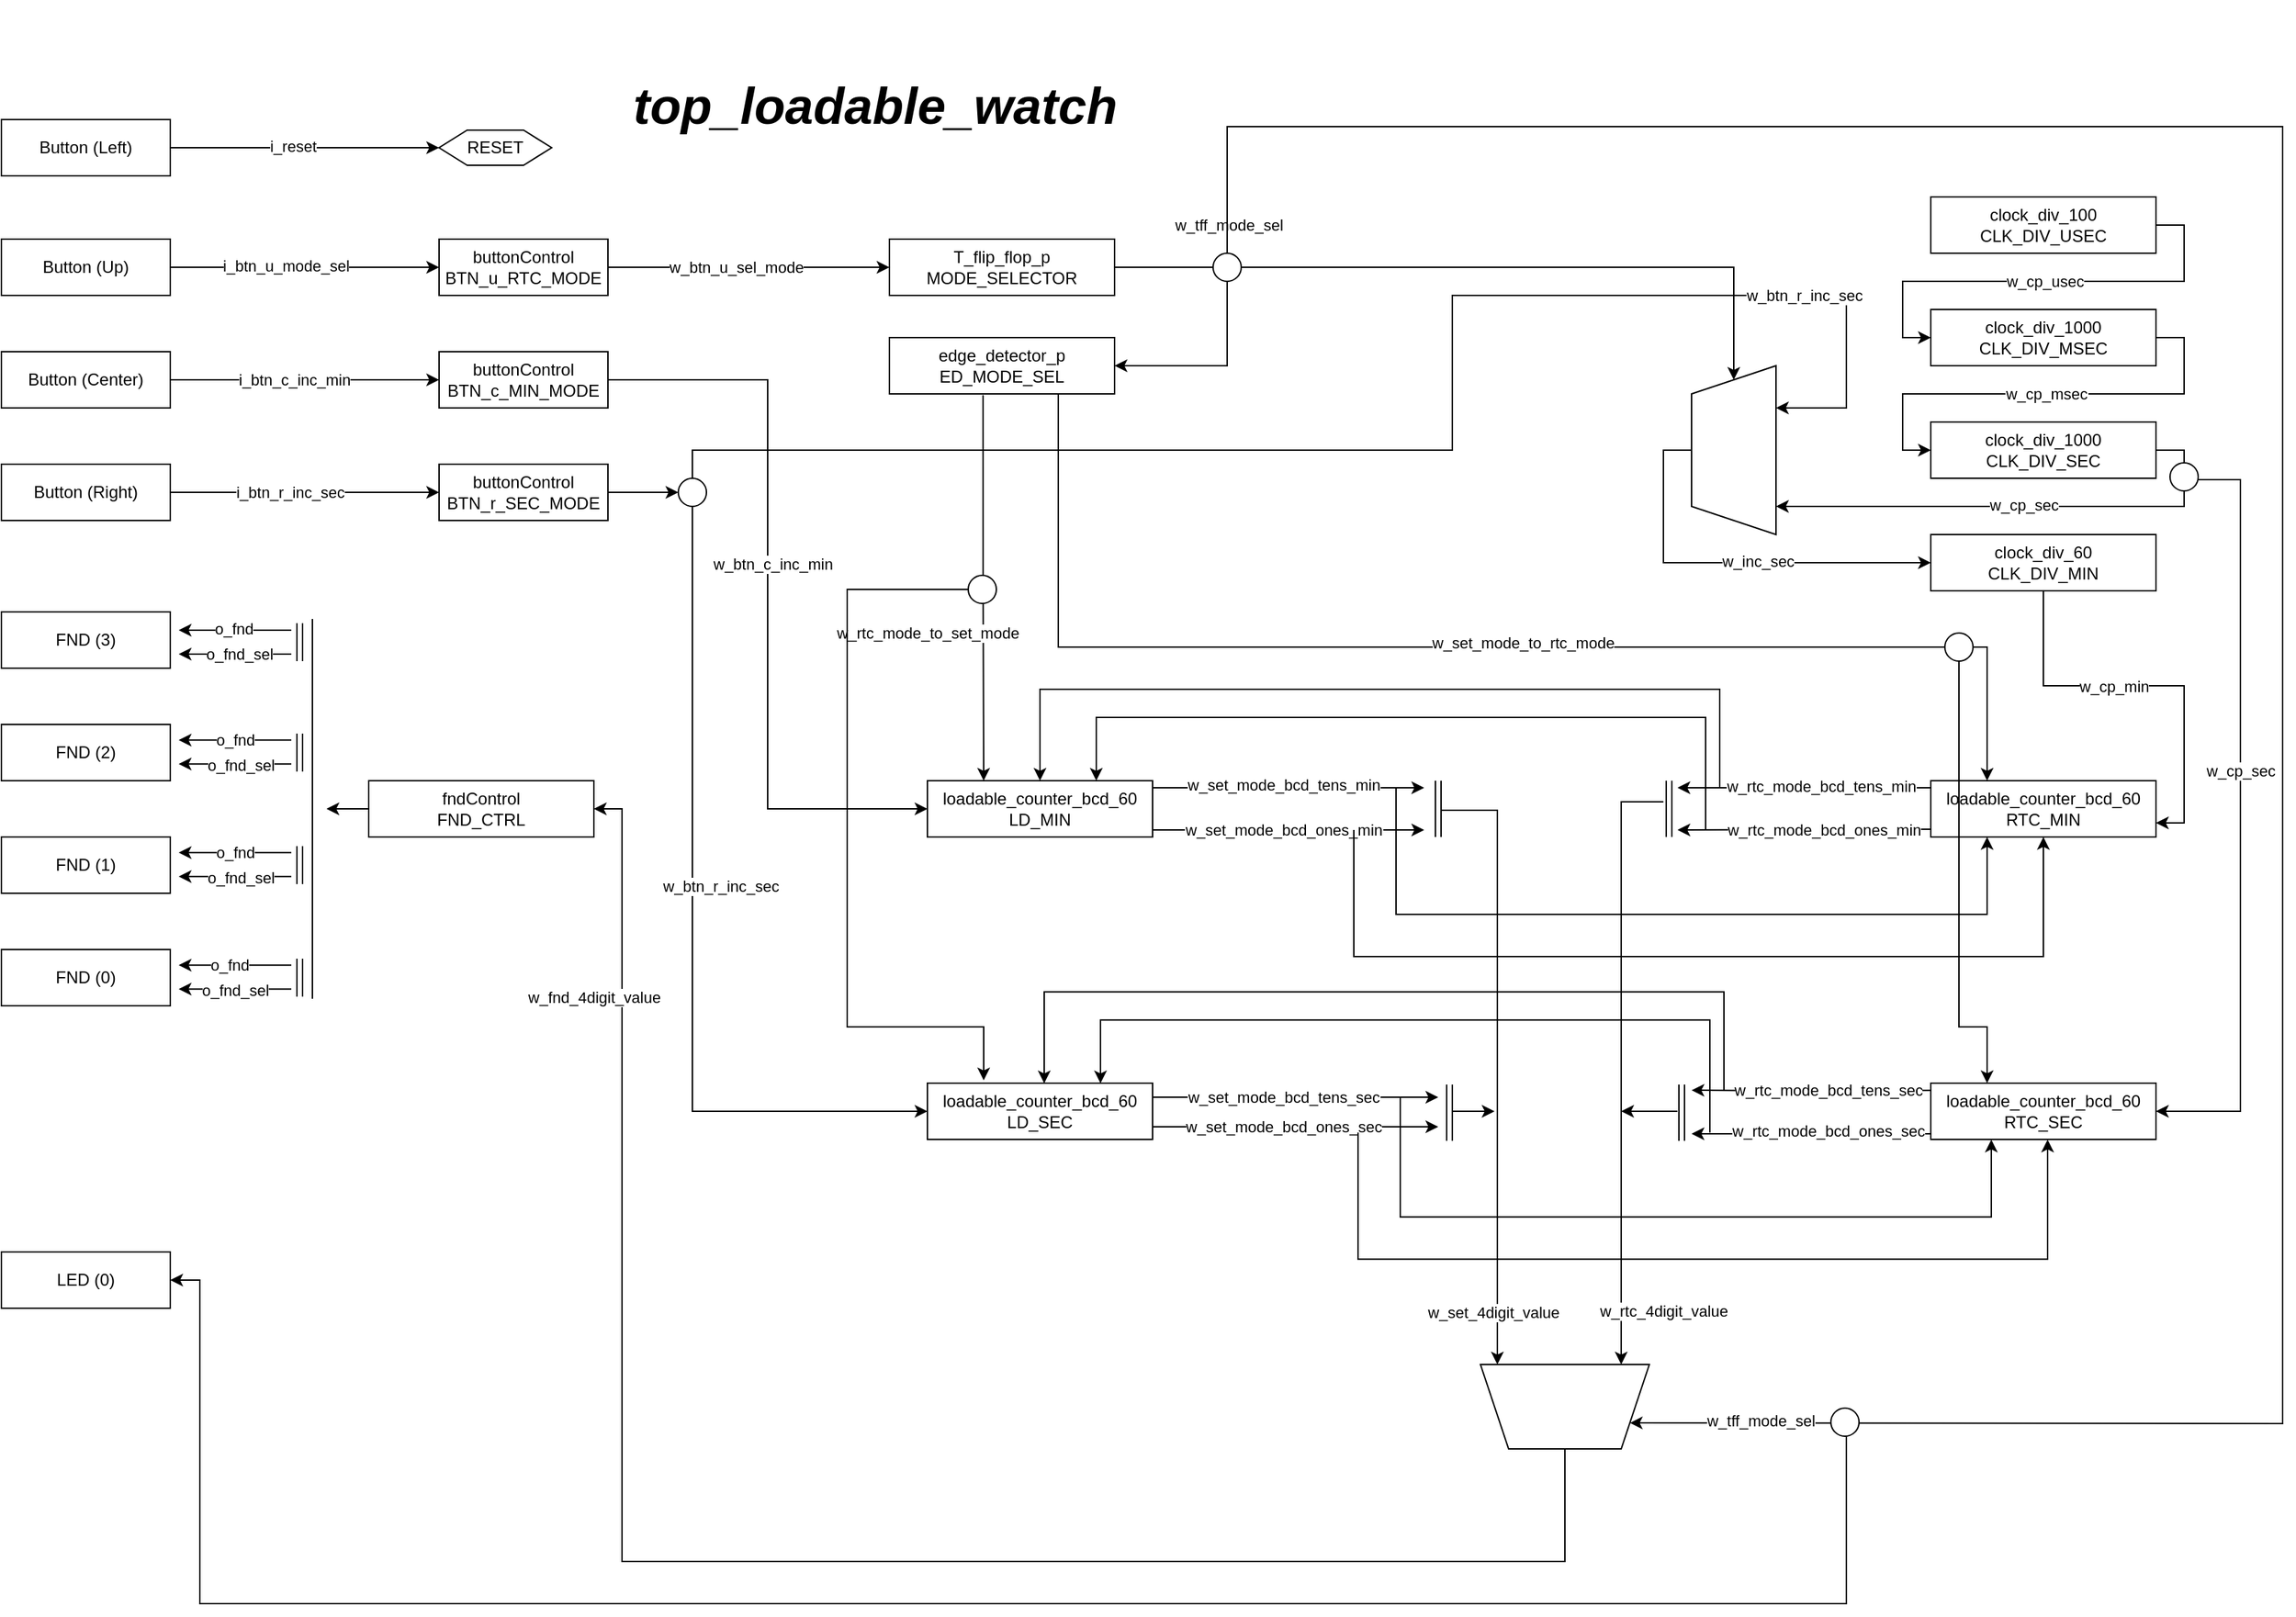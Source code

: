 <mxfile version="24.5.1" type="device">
  <diagram name="페이지-1" id="E8GWcgsBPxJnKUGBj0cd">
    <mxGraphModel dx="1720" dy="1997" grid="1" gridSize="10" guides="1" tooltips="1" connect="1" arrows="1" fold="1" page="1" pageScale="1" pageWidth="827" pageHeight="1169" math="0" shadow="0">
      <root>
        <mxCell id="0" />
        <mxCell id="1" parent="0" />
        <mxCell id="NFvEWzKAeFRASpUk8Nbf-11" style="edgeStyle=orthogonalEdgeStyle;rounded=0;orthogonalLoop=1;jettySize=auto;html=1;entryX=0;entryY=0.5;entryDx=0;entryDy=0;movable=1;resizable=1;rotatable=1;deletable=1;editable=1;locked=0;connectable=1;" edge="1" parent="1" source="NFvEWzKAeFRASpUk8Nbf-1" target="NFvEWzKAeFRASpUk8Nbf-22">
          <mxGeometry relative="1" as="geometry">
            <mxPoint x="321" y="-965" as="targetPoint" />
          </mxGeometry>
        </mxCell>
        <mxCell id="NFvEWzKAeFRASpUk8Nbf-12" value="i_btn_u_mode_sel" style="edgeLabel;html=1;align=center;verticalAlign=middle;resizable=1;points=[];movable=1;rotatable=1;deletable=1;editable=1;locked=0;connectable=1;container=0;" vertex="1" connectable="0" parent="NFvEWzKAeFRASpUk8Nbf-11">
          <mxGeometry x="-0.148" y="1" relative="1" as="geometry">
            <mxPoint as="offset" />
          </mxGeometry>
        </mxCell>
        <mxCell id="NFvEWzKAeFRASpUk8Nbf-1" value="Button (Up)" style="rounded=0;whiteSpace=wrap;html=1;movable=1;resizable=1;rotatable=1;deletable=1;editable=1;locked=0;connectable=1;container=0;" vertex="1" parent="1">
          <mxGeometry x="20" y="-985" width="120" height="40" as="geometry" />
        </mxCell>
        <mxCell id="NFvEWzKAeFRASpUk8Nbf-13" style="edgeStyle=orthogonalEdgeStyle;rounded=0;orthogonalLoop=1;jettySize=auto;html=1;entryX=0;entryY=0.5;entryDx=0;entryDy=0;movable=1;resizable=1;rotatable=1;deletable=1;editable=1;locked=0;connectable=1;" edge="1" parent="1" source="NFvEWzKAeFRASpUk8Nbf-2" target="NFvEWzKAeFRASpUk8Nbf-25">
          <mxGeometry relative="1" as="geometry">
            <mxPoint x="321" y="-885" as="targetPoint" />
          </mxGeometry>
        </mxCell>
        <mxCell id="NFvEWzKAeFRASpUk8Nbf-14" value="i_btn_c_inc_min" style="edgeLabel;html=1;align=center;verticalAlign=middle;resizable=1;points=[];movable=1;rotatable=1;deletable=1;editable=1;locked=0;connectable=1;container=0;" vertex="1" connectable="0" parent="NFvEWzKAeFRASpUk8Nbf-13">
          <mxGeometry x="-0.084" relative="1" as="geometry">
            <mxPoint as="offset" />
          </mxGeometry>
        </mxCell>
        <mxCell id="NFvEWzKAeFRASpUk8Nbf-2" value="Button (Center)" style="rounded=0;whiteSpace=wrap;html=1;movable=1;resizable=1;rotatable=1;deletable=1;editable=1;locked=0;connectable=1;container=0;" vertex="1" parent="1">
          <mxGeometry x="20" y="-905" width="120" height="40" as="geometry" />
        </mxCell>
        <mxCell id="NFvEWzKAeFRASpUk8Nbf-168" style="edgeStyle=orthogonalEdgeStyle;rounded=0;orthogonalLoop=1;jettySize=auto;html=1;entryX=0;entryY=0.5;entryDx=0;entryDy=0;movable=1;resizable=1;rotatable=1;deletable=1;editable=1;locked=0;connectable=1;" edge="1" parent="1" source="NFvEWzKAeFRASpUk8Nbf-3" target="NFvEWzKAeFRASpUk8Nbf-170">
          <mxGeometry relative="1" as="geometry">
            <mxPoint x="231" y="-1050" as="targetPoint" />
          </mxGeometry>
        </mxCell>
        <mxCell id="NFvEWzKAeFRASpUk8Nbf-169" value="i_reset" style="edgeLabel;html=1;align=center;verticalAlign=middle;resizable=1;points=[];movable=1;rotatable=1;deletable=1;editable=1;locked=0;connectable=1;container=0;" vertex="1" connectable="0" parent="NFvEWzKAeFRASpUk8Nbf-168">
          <mxGeometry x="-0.092" y="1" relative="1" as="geometry">
            <mxPoint as="offset" />
          </mxGeometry>
        </mxCell>
        <mxCell id="NFvEWzKAeFRASpUk8Nbf-3" value="Button (Left)" style="rounded=0;whiteSpace=wrap;html=1;movable=1;resizable=1;rotatable=1;deletable=1;editable=1;locked=0;connectable=1;container=0;" vertex="1" parent="1">
          <mxGeometry x="20" y="-1070" width="120" height="40" as="geometry" />
        </mxCell>
        <mxCell id="NFvEWzKAeFRASpUk8Nbf-15" style="rounded=0;orthogonalLoop=1;jettySize=auto;html=1;entryX=0;entryY=0.5;entryDx=0;entryDy=0;movable=1;resizable=1;rotatable=1;deletable=1;editable=1;locked=0;connectable=1;" edge="1" parent="1" source="NFvEWzKAeFRASpUk8Nbf-4" target="NFvEWzKAeFRASpUk8Nbf-28">
          <mxGeometry relative="1" as="geometry">
            <mxPoint x="321" y="-805" as="targetPoint" />
          </mxGeometry>
        </mxCell>
        <mxCell id="NFvEWzKAeFRASpUk8Nbf-16" value="i_btn_r_inc_sec" style="edgeLabel;html=1;align=center;verticalAlign=middle;resizable=1;points=[];movable=1;rotatable=1;deletable=1;editable=1;locked=0;connectable=1;container=0;" vertex="1" connectable="0" parent="NFvEWzKAeFRASpUk8Nbf-15">
          <mxGeometry x="-0.112" relative="1" as="geometry">
            <mxPoint as="offset" />
          </mxGeometry>
        </mxCell>
        <mxCell id="NFvEWzKAeFRASpUk8Nbf-4" value="Button (Right)" style="rounded=0;whiteSpace=wrap;html=1;movable=1;resizable=1;rotatable=1;deletable=1;editable=1;locked=0;connectable=1;container=0;" vertex="1" parent="1">
          <mxGeometry x="20" y="-825" width="120" height="40" as="geometry" />
        </mxCell>
        <mxCell id="NFvEWzKAeFRASpUk8Nbf-5" value="FND (3)" style="rounded=0;whiteSpace=wrap;html=1;movable=1;resizable=1;rotatable=1;deletable=1;editable=1;locked=0;connectable=1;container=0;" vertex="1" parent="1">
          <mxGeometry x="20" y="-720" width="120" height="40" as="geometry" />
        </mxCell>
        <mxCell id="NFvEWzKAeFRASpUk8Nbf-6" value="FND (2)" style="rounded=0;whiteSpace=wrap;html=1;movable=1;resizable=1;rotatable=1;deletable=1;editable=1;locked=0;connectable=1;container=0;" vertex="1" parent="1">
          <mxGeometry x="20" y="-640" width="120" height="40" as="geometry" />
        </mxCell>
        <mxCell id="NFvEWzKAeFRASpUk8Nbf-7" value="FND (1)" style="rounded=0;whiteSpace=wrap;html=1;movable=1;resizable=1;rotatable=1;deletable=1;editable=1;locked=0;connectable=1;container=0;" vertex="1" parent="1">
          <mxGeometry x="20" y="-560" width="120" height="40" as="geometry" />
        </mxCell>
        <mxCell id="NFvEWzKAeFRASpUk8Nbf-8" value="FND (0)" style="rounded=0;whiteSpace=wrap;html=1;movable=1;resizable=1;rotatable=1;deletable=1;editable=1;locked=0;connectable=1;container=0;" vertex="1" parent="1">
          <mxGeometry x="20" y="-480" width="120" height="40" as="geometry" />
        </mxCell>
        <mxCell id="NFvEWzKAeFRASpUk8Nbf-20" style="edgeStyle=orthogonalEdgeStyle;rounded=0;orthogonalLoop=1;jettySize=auto;html=1;entryX=0;entryY=0.5;entryDx=0;entryDy=0;movable=1;resizable=1;rotatable=1;deletable=1;editable=1;locked=0;connectable=1;" edge="1" source="NFvEWzKAeFRASpUk8Nbf-22" parent="1" target="NFvEWzKAeFRASpUk8Nbf-29">
          <mxGeometry relative="1" as="geometry">
            <mxPoint x="631" y="-965" as="targetPoint" />
          </mxGeometry>
        </mxCell>
        <mxCell id="NFvEWzKAeFRASpUk8Nbf-21" value="w_btn_u_sel_mode" style="edgeLabel;html=1;align=center;verticalAlign=middle;resizable=1;points=[];movable=1;rotatable=1;deletable=1;editable=1;locked=0;connectable=1;container=0;" vertex="1" connectable="0" parent="NFvEWzKAeFRASpUk8Nbf-20">
          <mxGeometry x="-0.092" y="3" relative="1" as="geometry">
            <mxPoint y="3" as="offset" />
          </mxGeometry>
        </mxCell>
        <mxCell id="NFvEWzKAeFRASpUk8Nbf-22" value="buttonControl&lt;div&gt;BTN_u_RTC_MODE&lt;/div&gt;" style="rounded=0;whiteSpace=wrap;html=1;movable=1;resizable=1;rotatable=1;deletable=1;editable=1;locked=0;connectable=1;container=0;" vertex="1" parent="1">
          <mxGeometry x="331" y="-985" width="120" height="40" as="geometry" />
        </mxCell>
        <mxCell id="NFvEWzKAeFRASpUk8Nbf-23" style="edgeStyle=orthogonalEdgeStyle;rounded=0;orthogonalLoop=1;jettySize=auto;html=1;entryX=0;entryY=0.5;entryDx=0;entryDy=0;movable=1;resizable=1;rotatable=1;deletable=1;editable=1;locked=0;connectable=1;" edge="1" source="NFvEWzKAeFRASpUk8Nbf-25" parent="1" target="NFvEWzKAeFRASpUk8Nbf-32">
          <mxGeometry relative="1" as="geometry">
            <mxPoint x="631" y="-885" as="targetPoint" />
          </mxGeometry>
        </mxCell>
        <mxCell id="NFvEWzKAeFRASpUk8Nbf-24" value="w_btn_c_inc_min" style="edgeLabel;html=1;align=center;verticalAlign=middle;resizable=1;points=[];movable=1;rotatable=1;deletable=1;editable=1;locked=0;connectable=1;container=0;" vertex="1" connectable="0" parent="NFvEWzKAeFRASpUk8Nbf-23">
          <mxGeometry x="-0.092" y="3" relative="1" as="geometry">
            <mxPoint y="3" as="offset" />
          </mxGeometry>
        </mxCell>
        <mxCell id="NFvEWzKAeFRASpUk8Nbf-25" value="buttonControl&lt;div&gt;BTN_c_MIN_MODE&lt;/div&gt;" style="rounded=0;whiteSpace=wrap;html=1;movable=1;resizable=1;rotatable=1;deletable=1;editable=1;locked=0;connectable=1;container=0;" vertex="1" parent="1">
          <mxGeometry x="331" y="-905" width="120" height="40" as="geometry" />
        </mxCell>
        <mxCell id="NFvEWzKAeFRASpUk8Nbf-26" style="edgeStyle=orthogonalEdgeStyle;rounded=0;orthogonalLoop=1;jettySize=auto;html=1;entryX=0;entryY=0.5;entryDx=0;entryDy=0;movable=1;resizable=1;rotatable=1;deletable=1;editable=1;locked=0;connectable=1;" edge="1" source="NFvEWzKAeFRASpUk8Nbf-133" parent="1" target="NFvEWzKAeFRASpUk8Nbf-33">
          <mxGeometry relative="1" as="geometry">
            <mxPoint x="551" y="-475" as="targetPoint" />
            <Array as="points">
              <mxPoint x="511" y="-805" />
              <mxPoint x="511" y="-365" />
            </Array>
          </mxGeometry>
        </mxCell>
        <mxCell id="NFvEWzKAeFRASpUk8Nbf-28" value="buttonControl&lt;div&gt;BTN_r_SEC_MODE&lt;/div&gt;" style="rounded=0;whiteSpace=wrap;html=1;movable=1;resizable=1;rotatable=1;deletable=1;editable=1;locked=0;connectable=1;container=0;" vertex="1" parent="1">
          <mxGeometry x="331" y="-825" width="120" height="40" as="geometry" />
        </mxCell>
        <mxCell id="NFvEWzKAeFRASpUk8Nbf-30" style="edgeStyle=orthogonalEdgeStyle;rounded=0;orthogonalLoop=1;jettySize=auto;html=1;entryX=1;entryY=0.5;entryDx=0;entryDy=0;movable=1;resizable=1;rotatable=1;deletable=1;editable=1;locked=0;connectable=1;" edge="1" parent="1" source="NFvEWzKAeFRASpUk8Nbf-29" target="NFvEWzKAeFRASpUk8Nbf-82">
          <mxGeometry relative="1" as="geometry">
            <mxPoint x="991" y="-965" as="targetPoint" />
          </mxGeometry>
        </mxCell>
        <mxCell id="NFvEWzKAeFRASpUk8Nbf-31" value="w_tff_mode_sel" style="edgeLabel;html=1;align=center;verticalAlign=middle;resizable=1;points=[];movable=1;rotatable=1;deletable=1;editable=1;locked=0;connectable=1;container=0;" vertex="1" connectable="0" parent="NFvEWzKAeFRASpUk8Nbf-30">
          <mxGeometry x="-0.059" relative="1" as="geometry">
            <mxPoint x="-164" y="-30" as="offset" />
          </mxGeometry>
        </mxCell>
        <mxCell id="NFvEWzKAeFRASpUk8Nbf-29" value="T_flip_flop_p&lt;div&gt;MODE_SELECTOR&lt;/div&gt;" style="rounded=0;whiteSpace=wrap;html=1;movable=1;resizable=1;rotatable=1;deletable=1;editable=1;locked=0;connectable=1;container=0;" vertex="1" parent="1">
          <mxGeometry x="651" y="-985" width="160" height="40" as="geometry" />
        </mxCell>
        <mxCell id="NFvEWzKAeFRASpUk8Nbf-46" style="edgeStyle=orthogonalEdgeStyle;rounded=0;orthogonalLoop=1;jettySize=auto;html=1;exitX=1;exitY=0.25;exitDx=0;exitDy=0;movable=1;resizable=1;rotatable=1;deletable=1;editable=1;locked=0;connectable=1;" edge="1" parent="1">
          <mxGeometry relative="1" as="geometry">
            <mxPoint x="1031" y="-595" as="targetPoint" />
            <mxPoint x="838" y="-595" as="sourcePoint" />
          </mxGeometry>
        </mxCell>
        <mxCell id="NFvEWzKAeFRASpUk8Nbf-47" style="edgeStyle=orthogonalEdgeStyle;rounded=0;orthogonalLoop=1;jettySize=auto;html=1;exitX=1;exitY=0.75;exitDx=0;exitDy=0;movable=1;resizable=1;rotatable=1;deletable=1;editable=1;locked=0;connectable=1;" edge="1" parent="1">
          <mxGeometry relative="1" as="geometry">
            <mxPoint x="1031" y="-565" as="targetPoint" />
            <mxPoint x="838" y="-565" as="sourcePoint" />
          </mxGeometry>
        </mxCell>
        <mxCell id="NFvEWzKAeFRASpUk8Nbf-32" value="loadable_counter_bcd_60&lt;div&gt;LD_MIN&lt;/div&gt;" style="rounded=0;whiteSpace=wrap;html=1;movable=1;resizable=1;rotatable=1;deletable=1;editable=1;locked=0;connectable=1;container=0;" vertex="1" parent="1">
          <mxGeometry x="678" y="-600" width="160" height="40" as="geometry" />
        </mxCell>
        <mxCell id="NFvEWzKAeFRASpUk8Nbf-51" style="edgeStyle=orthogonalEdgeStyle;rounded=0;orthogonalLoop=1;jettySize=auto;html=1;exitX=1;exitY=0.25;exitDx=0;exitDy=0;movable=1;resizable=1;rotatable=1;deletable=1;editable=1;locked=0;connectable=1;" edge="1" parent="1">
          <mxGeometry relative="1" as="geometry">
            <mxPoint x="1041" y="-375" as="targetPoint" />
            <mxPoint x="838" y="-365" as="sourcePoint" />
            <Array as="points">
              <mxPoint x="838" y="-375" />
              <mxPoint x="1031" y="-375" />
            </Array>
          </mxGeometry>
        </mxCell>
        <mxCell id="NFvEWzKAeFRASpUk8Nbf-52" style="edgeStyle=orthogonalEdgeStyle;rounded=0;orthogonalLoop=1;jettySize=auto;html=1;exitX=1;exitY=0.75;exitDx=0;exitDy=0;movable=1;resizable=1;rotatable=1;deletable=1;editable=1;locked=0;connectable=1;" edge="1" parent="1">
          <mxGeometry relative="1" as="geometry">
            <mxPoint x="1041" y="-354" as="targetPoint" />
            <mxPoint x="838" y="-364" as="sourcePoint" />
            <Array as="points">
              <mxPoint x="838" y="-354" />
              <mxPoint x="1031" y="-354" />
            </Array>
          </mxGeometry>
        </mxCell>
        <mxCell id="NFvEWzKAeFRASpUk8Nbf-33" value="loadable_counter_bcd_60&lt;div&gt;LD_SEC&lt;/div&gt;" style="rounded=0;whiteSpace=wrap;html=1;movable=1;resizable=1;rotatable=1;deletable=1;editable=1;locked=0;connectable=1;container=0;" vertex="1" parent="1">
          <mxGeometry x="678" y="-385" width="160" height="40" as="geometry" />
        </mxCell>
        <mxCell id="NFvEWzKAeFRASpUk8Nbf-41" value="loadable_counter_bcd_60&lt;div&gt;RTC_MIN&lt;/div&gt;" style="rounded=0;whiteSpace=wrap;html=1;movable=1;resizable=1;rotatable=1;deletable=1;editable=1;locked=0;connectable=1;container=0;" vertex="1" parent="1">
          <mxGeometry x="1391" y="-600" width="160" height="40" as="geometry" />
        </mxCell>
        <mxCell id="NFvEWzKAeFRASpUk8Nbf-60" style="edgeStyle=orthogonalEdgeStyle;rounded=0;orthogonalLoop=1;jettySize=auto;html=1;exitX=0;exitY=0.25;exitDx=0;exitDy=0;movable=1;resizable=1;rotatable=1;deletable=1;editable=1;locked=0;connectable=1;" edge="1" parent="1">
          <mxGeometry relative="1" as="geometry">
            <mxPoint x="1221" y="-379.995" as="targetPoint" />
            <mxPoint x="1391" y="-379.9" as="sourcePoint" />
          </mxGeometry>
        </mxCell>
        <mxCell id="NFvEWzKAeFRASpUk8Nbf-61" style="edgeStyle=orthogonalEdgeStyle;rounded=0;orthogonalLoop=1;jettySize=auto;html=1;exitX=0;exitY=0.75;exitDx=0;exitDy=0;movable=1;resizable=1;rotatable=1;deletable=1;editable=1;locked=0;connectable=1;" edge="1" parent="1">
          <mxGeometry relative="1" as="geometry">
            <mxPoint x="1221" y="-349" as="targetPoint" />
            <mxPoint x="1391" y="-359" as="sourcePoint" />
            <Array as="points">
              <mxPoint x="1391" y="-349" />
              <mxPoint x="1221" y="-349" />
            </Array>
          </mxGeometry>
        </mxCell>
        <mxCell id="NFvEWzKAeFRASpUk8Nbf-42" value="loadable_counter_bcd_60&lt;div&gt;RTC_SEC&lt;/div&gt;" style="rounded=0;whiteSpace=wrap;html=1;movable=1;resizable=1;rotatable=1;deletable=1;editable=1;locked=0;connectable=1;container=0;" vertex="1" parent="1">
          <mxGeometry x="1391" y="-385" width="160" height="40" as="geometry" />
        </mxCell>
        <mxCell id="NFvEWzKAeFRASpUk8Nbf-48" value="w_set_mode_bcd_tens_min" style="edgeLabel;html=1;align=center;verticalAlign=middle;resizable=1;points=[];movable=1;rotatable=1;deletable=1;editable=1;locked=0;connectable=1;container=0;" vertex="1" connectable="0" parent="1">
          <mxGeometry x="930.996" y="-597.001" as="geometry" />
        </mxCell>
        <mxCell id="NFvEWzKAeFRASpUk8Nbf-49" value="w_set_mode_bcd_ones_min" style="edgeLabel;html=1;align=center;verticalAlign=middle;resizable=1;points=[];movable=1;rotatable=1;deletable=1;editable=1;locked=0;connectable=1;container=0;" vertex="1" connectable="0" parent="1">
          <mxGeometry x="930.996" y="-565.001" as="geometry" />
        </mxCell>
        <mxCell id="NFvEWzKAeFRASpUk8Nbf-53" value="w_set_mode_bcd_tens_sec" style="edgeLabel;html=1;align=center;verticalAlign=middle;resizable=1;points=[];movable=1;rotatable=1;deletable=1;editable=1;locked=0;connectable=1;container=0;" vertex="1" connectable="0" parent="1">
          <mxGeometry x="930.996" y="-375.001" as="geometry" />
        </mxCell>
        <mxCell id="NFvEWzKAeFRASpUk8Nbf-54" value="w_set_mode_bcd_ones_sec" style="edgeLabel;html=1;align=center;verticalAlign=middle;resizable=1;points=[];movable=1;rotatable=1;deletable=1;editable=1;locked=0;connectable=1;container=0;" vertex="1" connectable="0" parent="1">
          <mxGeometry x="930.996" y="-354.001" as="geometry" />
        </mxCell>
        <mxCell id="NFvEWzKAeFRASpUk8Nbf-62" value="w_rtc_mode_bcd_tens_sec" style="edgeLabel;html=1;align=center;verticalAlign=middle;resizable=1;points=[];movable=1;rotatable=1;deletable=1;editable=1;locked=0;connectable=1;container=0;" vertex="1" connectable="0" parent="1">
          <mxGeometry x="1318.004" y="-380.0" as="geometry" />
        </mxCell>
        <mxCell id="NFvEWzKAeFRASpUk8Nbf-63" value="w_rtc_mode_bcd_ones_sec" style="edgeLabel;html=1;align=center;verticalAlign=middle;resizable=1;points=[];movable=1;rotatable=1;deletable=1;editable=1;locked=0;connectable=1;container=0;" vertex="1" connectable="0" parent="1">
          <mxGeometry x="1319.004" y="-358.9" as="geometry">
            <mxPoint x="-1" y="8" as="offset" />
          </mxGeometry>
        </mxCell>
        <mxCell id="NFvEWzKAeFRASpUk8Nbf-67" style="edgeStyle=orthogonalEdgeStyle;rounded=0;orthogonalLoop=1;jettySize=auto;html=1;exitX=1;exitY=0.5;exitDx=0;exitDy=0;entryX=0;entryY=0.5;entryDx=0;entryDy=0;movable=1;resizable=1;rotatable=1;deletable=1;editable=1;locked=0;connectable=1;" edge="1" parent="1" source="NFvEWzKAeFRASpUk8Nbf-64" target="NFvEWzKAeFRASpUk8Nbf-68">
          <mxGeometry relative="1" as="geometry">
            <mxPoint x="1631" y="-834.714" as="targetPoint" />
          </mxGeometry>
        </mxCell>
        <mxCell id="NFvEWzKAeFRASpUk8Nbf-69" value="w_cp_usec" style="edgeLabel;html=1;align=center;verticalAlign=middle;resizable=1;points=[];movable=1;rotatable=1;deletable=1;editable=1;locked=0;connectable=1;container=0;" vertex="1" connectable="0" parent="NFvEWzKAeFRASpUk8Nbf-67">
          <mxGeometry x="-0.109" y="2" relative="1" as="geometry">
            <mxPoint x="-17" y="-2" as="offset" />
          </mxGeometry>
        </mxCell>
        <mxCell id="NFvEWzKAeFRASpUk8Nbf-64" value="clock_div_100&lt;div&gt;CLK_DIV_USEC&lt;/div&gt;" style="rounded=0;whiteSpace=wrap;html=1;movable=1;resizable=1;rotatable=1;deletable=1;editable=1;locked=0;connectable=1;container=0;" vertex="1" parent="1">
          <mxGeometry x="1391" y="-1015" width="160" height="40" as="geometry" />
        </mxCell>
        <mxCell id="NFvEWzKAeFRASpUk8Nbf-70" style="edgeStyle=orthogonalEdgeStyle;rounded=0;orthogonalLoop=1;jettySize=auto;html=1;entryX=0;entryY=0.5;entryDx=0;entryDy=0;exitX=1;exitY=0.5;exitDx=0;exitDy=0;movable=1;resizable=1;rotatable=1;deletable=1;editable=1;locked=0;connectable=1;" edge="1" parent="1" source="NFvEWzKAeFRASpUk8Nbf-68" target="NFvEWzKAeFRASpUk8Nbf-71">
          <mxGeometry relative="1" as="geometry">
            <mxPoint x="1871" y="-835" as="targetPoint" />
          </mxGeometry>
        </mxCell>
        <mxCell id="NFvEWzKAeFRASpUk8Nbf-74" value="w_cp_msec" style="edgeLabel;html=1;align=center;verticalAlign=middle;resizable=1;points=[];movable=1;rotatable=1;deletable=1;editable=1;locked=0;connectable=1;container=0;" vertex="1" connectable="0" parent="NFvEWzKAeFRASpUk8Nbf-70">
          <mxGeometry x="-0.013" relative="1" as="geometry">
            <mxPoint as="offset" />
          </mxGeometry>
        </mxCell>
        <mxCell id="NFvEWzKAeFRASpUk8Nbf-68" value="clock_div_1000&lt;div&gt;CLK_DIV_MSEC&lt;/div&gt;" style="rounded=0;whiteSpace=wrap;html=1;movable=1;resizable=1;rotatable=1;deletable=1;editable=1;locked=0;connectable=1;container=0;" vertex="1" parent="1">
          <mxGeometry x="1391" y="-935" width="160" height="40" as="geometry" />
        </mxCell>
        <mxCell id="NFvEWzKAeFRASpUk8Nbf-72" style="edgeStyle=orthogonalEdgeStyle;rounded=0;orthogonalLoop=1;jettySize=auto;html=1;exitX=1;exitY=0.5;exitDx=0;exitDy=0;movable=1;resizable=1;rotatable=1;deletable=1;editable=1;locked=0;connectable=1;" edge="1" parent="1" source="NFvEWzKAeFRASpUk8Nbf-71">
          <mxGeometry relative="1" as="geometry">
            <mxPoint x="1281" y="-795" as="targetPoint" />
            <Array as="points">
              <mxPoint x="1571" y="-835" />
              <mxPoint x="1571" y="-795" />
              <mxPoint x="1291" y="-795" />
            </Array>
          </mxGeometry>
        </mxCell>
        <mxCell id="NFvEWzKAeFRASpUk8Nbf-75" value="w_cp_sec" style="edgeLabel;html=1;align=center;verticalAlign=middle;resizable=1;points=[];movable=1;rotatable=1;deletable=1;editable=1;locked=0;connectable=1;container=0;" vertex="1" connectable="0" parent="NFvEWzKAeFRASpUk8Nbf-72">
          <mxGeometry x="-0.085" y="-1" relative="1" as="geometry">
            <mxPoint x="-14" as="offset" />
          </mxGeometry>
        </mxCell>
        <mxCell id="NFvEWzKAeFRASpUk8Nbf-71" value="clock_div_1000&lt;div&gt;CLK_DIV_SEC&lt;/div&gt;" style="rounded=0;whiteSpace=wrap;html=1;movable=1;resizable=1;rotatable=1;deletable=1;editable=1;locked=0;connectable=1;container=0;" vertex="1" parent="1">
          <mxGeometry x="1391" y="-855" width="160" height="40" as="geometry" />
        </mxCell>
        <mxCell id="NFvEWzKAeFRASpUk8Nbf-76" style="edgeStyle=orthogonalEdgeStyle;rounded=0;orthogonalLoop=1;jettySize=auto;html=1;entryX=1;entryY=0.75;entryDx=0;entryDy=0;movable=1;resizable=1;rotatable=1;deletable=1;editable=1;locked=0;connectable=1;" edge="1" parent="1" source="NFvEWzKAeFRASpUk8Nbf-73" target="NFvEWzKAeFRASpUk8Nbf-41">
          <mxGeometry relative="1" as="geometry">
            <mxPoint x="1471" y="-685" as="targetPoint" />
          </mxGeometry>
        </mxCell>
        <mxCell id="NFvEWzKAeFRASpUk8Nbf-73" value="clock_div_60&lt;div&gt;CLK_DIV_MIN&lt;/div&gt;" style="rounded=0;whiteSpace=wrap;html=1;movable=1;resizable=1;rotatable=1;deletable=1;editable=1;locked=0;connectable=1;container=0;" vertex="1" parent="1">
          <mxGeometry x="1391" y="-775" width="160" height="40" as="geometry" />
        </mxCell>
        <mxCell id="NFvEWzKAeFRASpUk8Nbf-78" style="edgeStyle=orthogonalEdgeStyle;rounded=0;orthogonalLoop=1;jettySize=auto;html=1;entryX=1;entryY=0.5;entryDx=0;entryDy=0;movable=1;resizable=1;rotatable=1;deletable=1;editable=1;locked=0;connectable=1;" edge="1" parent="1" target="NFvEWzKAeFRASpUk8Nbf-42">
          <mxGeometry relative="1" as="geometry">
            <mxPoint x="1601" y="-645" as="targetPoint" />
            <mxPoint x="1571" y="-815" as="sourcePoint" />
            <Array as="points">
              <mxPoint x="1571" y="-814" />
              <mxPoint x="1611" y="-814" />
              <mxPoint x="1611" y="-365" />
            </Array>
          </mxGeometry>
        </mxCell>
        <mxCell id="NFvEWzKAeFRASpUk8Nbf-79" value="w_cp_sec" style="edgeLabel;html=1;align=center;verticalAlign=middle;resizable=1;points=[];movable=1;rotatable=1;deletable=1;editable=1;locked=0;connectable=1;container=0;" vertex="1" connectable="0" parent="NFvEWzKAeFRASpUk8Nbf-78">
          <mxGeometry x="-0.085" y="-1" relative="1" as="geometry">
            <mxPoint x="1" y="-4" as="offset" />
          </mxGeometry>
        </mxCell>
        <mxCell id="NFvEWzKAeFRASpUk8Nbf-80" value="w_cp_min" style="edgeLabel;html=1;align=center;verticalAlign=middle;resizable=1;points=[];movable=1;rotatable=1;deletable=1;editable=1;locked=0;connectable=1;container=0;" vertex="1" connectable="0" parent="1">
          <mxGeometry x="1521" y="-667" as="geometry" />
        </mxCell>
        <mxCell id="NFvEWzKAeFRASpUk8Nbf-83" style="edgeStyle=orthogonalEdgeStyle;rounded=0;orthogonalLoop=1;jettySize=auto;html=1;exitX=0.5;exitY=0;exitDx=0;exitDy=0;entryX=0;entryY=0.5;entryDx=0;entryDy=0;movable=1;resizable=1;rotatable=1;deletable=1;editable=1;locked=0;connectable=1;" edge="1" parent="1" source="NFvEWzKAeFRASpUk8Nbf-82" target="NFvEWzKAeFRASpUk8Nbf-73">
          <mxGeometry relative="1" as="geometry" />
        </mxCell>
        <mxCell id="NFvEWzKAeFRASpUk8Nbf-137" value="w_inc_sec" style="edgeLabel;html=1;align=center;verticalAlign=middle;resizable=1;points=[];movable=1;rotatable=1;deletable=1;editable=1;locked=0;connectable=1;container=0;" vertex="1" connectable="0" parent="NFvEWzKAeFRASpUk8Nbf-83">
          <mxGeometry x="0.15" y="1" relative="1" as="geometry">
            <mxPoint as="offset" />
          </mxGeometry>
        </mxCell>
        <mxCell id="NFvEWzKAeFRASpUk8Nbf-82" value="" style="shape=trapezoid;perimeter=trapezoidPerimeter;whiteSpace=wrap;html=1;fixedSize=1;rotation=-90;movable=1;resizable=1;rotatable=1;deletable=1;editable=1;locked=0;connectable=1;container=0;" vertex="1" parent="1">
          <mxGeometry x="1191" y="-865" width="120" height="60" as="geometry" />
        </mxCell>
        <mxCell id="NFvEWzKAeFRASpUk8Nbf-84" value="" style="endArrow=classic;html=1;rounded=0;entryX=0.75;entryY=1;entryDx=0;entryDy=0;movable=1;resizable=1;rotatable=1;deletable=1;editable=1;locked=0;connectable=1;" edge="1" parent="1" target="NFvEWzKAeFRASpUk8Nbf-82">
          <mxGeometry width="50" height="50" relative="1" as="geometry">
            <mxPoint x="511" y="-805" as="sourcePoint" />
            <mxPoint x="1131" y="-885" as="targetPoint" />
            <Array as="points">
              <mxPoint x="511" y="-835" />
              <mxPoint x="1051" y="-835" />
              <mxPoint x="1051" y="-945" />
              <mxPoint x="1331" y="-945" />
              <mxPoint x="1331" y="-865" />
            </Array>
          </mxGeometry>
        </mxCell>
        <mxCell id="NFvEWzKAeFRASpUk8Nbf-87" style="edgeStyle=orthogonalEdgeStyle;rounded=0;orthogonalLoop=1;jettySize=auto;html=1;entryX=0.25;entryY=0;entryDx=0;entryDy=0;exitX=0.416;exitY=1.023;exitDx=0;exitDy=0;exitPerimeter=0;movable=1;resizable=1;rotatable=1;deletable=1;editable=1;locked=0;connectable=1;" edge="1" parent="1" source="NFvEWzKAeFRASpUk8Nbf-85" target="NFvEWzKAeFRASpUk8Nbf-32">
          <mxGeometry relative="1" as="geometry">
            <mxPoint x="701.0" y="-745" as="targetPoint" />
            <mxPoint x="701.0" y="-875" as="sourcePoint" />
          </mxGeometry>
        </mxCell>
        <mxCell id="NFvEWzKAeFRASpUk8Nbf-89" value="w_rtc_mode_to_set_mode" style="edgeLabel;html=1;align=center;verticalAlign=middle;resizable=1;points=[];movable=1;rotatable=1;deletable=1;editable=1;locked=0;connectable=1;container=0;" vertex="1" connectable="0" parent="NFvEWzKAeFRASpUk8Nbf-87">
          <mxGeometry x="0.306" relative="1" as="geometry">
            <mxPoint x="-40" y="-10" as="offset" />
          </mxGeometry>
        </mxCell>
        <mxCell id="NFvEWzKAeFRASpUk8Nbf-85" value="edge_detector_p&lt;div&gt;ED_MODE_SEL&lt;/div&gt;" style="rounded=0;whiteSpace=wrap;html=1;movable=1;resizable=1;rotatable=1;deletable=1;editable=1;locked=0;connectable=1;container=0;" vertex="1" parent="1">
          <mxGeometry x="651" y="-915" width="160" height="40" as="geometry" />
        </mxCell>
        <mxCell id="NFvEWzKAeFRASpUk8Nbf-86" value="" style="endArrow=classic;html=1;rounded=0;entryX=1;entryY=0.5;entryDx=0;entryDy=0;movable=1;resizable=1;rotatable=1;deletable=1;editable=1;locked=0;connectable=1;" edge="1" parent="1" target="NFvEWzKAeFRASpUk8Nbf-85">
          <mxGeometry width="50" height="50" relative="1" as="geometry">
            <mxPoint x="891" y="-965" as="sourcePoint" />
            <mxPoint x="861" y="-895" as="targetPoint" />
            <Array as="points">
              <mxPoint x="891" y="-895" />
            </Array>
          </mxGeometry>
        </mxCell>
        <mxCell id="NFvEWzKAeFRASpUk8Nbf-88" style="edgeStyle=orthogonalEdgeStyle;rounded=0;orthogonalLoop=1;jettySize=auto;html=1;entryX=0.25;entryY=0;entryDx=0;entryDy=0;exitX=0.75;exitY=1;exitDx=0;exitDy=0;movable=1;resizable=1;rotatable=1;deletable=1;editable=1;locked=0;connectable=1;" edge="1" parent="1" source="NFvEWzKAeFRASpUk8Nbf-85" target="NFvEWzKAeFRASpUk8Nbf-41">
          <mxGeometry relative="1" as="geometry">
            <mxPoint x="1411" y="-510" as="targetPoint" />
            <mxPoint x="751.0" y="-785" as="sourcePoint" />
            <Array as="points">
              <mxPoint x="771" y="-695" />
              <mxPoint x="1431" y="-695" />
            </Array>
          </mxGeometry>
        </mxCell>
        <mxCell id="NFvEWzKAeFRASpUk8Nbf-90" value="w_set_mode_to_rtc_mode" style="edgeLabel;html=1;align=center;verticalAlign=middle;resizable=1;points=[];movable=1;rotatable=1;deletable=1;editable=1;locked=0;connectable=1;container=0;" vertex="1" connectable="0" parent="NFvEWzKAeFRASpUk8Nbf-88">
          <mxGeometry x="0.602" y="-2" relative="1" as="geometry">
            <mxPoint x="-239" y="-5" as="offset" />
          </mxGeometry>
        </mxCell>
        <mxCell id="NFvEWzKAeFRASpUk8Nbf-95" value="" style="endArrow=classic;html=1;rounded=0;exitX=0;exitY=0;exitDx=0;exitDy=0;movable=1;resizable=1;rotatable=1;deletable=1;editable=1;locked=0;connectable=1;" edge="1" parent="1">
          <mxGeometry width="50" height="50" relative="1" as="geometry">
            <mxPoint x="1391" y="-595" as="sourcePoint" />
            <mxPoint x="1211" y="-595" as="targetPoint" />
          </mxGeometry>
        </mxCell>
        <mxCell id="NFvEWzKAeFRASpUk8Nbf-99" value="w_rtc_mode_bcd_tens_min" style="edgeLabel;html=1;align=center;verticalAlign=middle;resizable=1;points=[];movable=1;rotatable=1;deletable=1;editable=1;locked=0;connectable=1;container=0;" vertex="1" connectable="0" parent="NFvEWzKAeFRASpUk8Nbf-95">
          <mxGeometry x="-0.077" y="-1" relative="1" as="geometry">
            <mxPoint x="5" as="offset" />
          </mxGeometry>
        </mxCell>
        <mxCell id="NFvEWzKAeFRASpUk8Nbf-97" value="" style="endArrow=classic;html=1;rounded=0;exitX=0;exitY=0;exitDx=0;exitDy=0;movable=1;resizable=1;rotatable=1;deletable=1;editable=1;locked=0;connectable=1;" edge="1" parent="1">
          <mxGeometry width="50" height="50" relative="1" as="geometry">
            <mxPoint x="1391" y="-565.5" as="sourcePoint" />
            <mxPoint x="1211" y="-565" as="targetPoint" />
          </mxGeometry>
        </mxCell>
        <mxCell id="NFvEWzKAeFRASpUk8Nbf-98" value="w_rtc_mode_bcd_ones_min" style="edgeLabel;html=1;align=center;verticalAlign=middle;resizable=1;points=[];movable=1;rotatable=1;deletable=1;editable=1;locked=0;connectable=1;container=0;" vertex="1" connectable="0" parent="NFvEWzKAeFRASpUk8Nbf-97">
          <mxGeometry x="0.018" y="-1" relative="1" as="geometry">
            <mxPoint x="15" y="1" as="offset" />
          </mxGeometry>
        </mxCell>
        <mxCell id="NFvEWzKAeFRASpUk8Nbf-100" value="" style="endArrow=classic;html=1;rounded=0;entryX=0.25;entryY=0;entryDx=0;entryDy=0;movable=1;resizable=1;rotatable=1;deletable=1;editable=1;locked=0;connectable=1;" edge="1" parent="1" source="NFvEWzKAeFRASpUk8Nbf-129">
          <mxGeometry width="50" height="50" relative="1" as="geometry">
            <mxPoint x="718" y="-737" as="sourcePoint" />
            <mxPoint x="718" y="-387" as="targetPoint" />
            <Array as="points">
              <mxPoint x="621" y="-736" />
              <mxPoint x="621" y="-425" />
              <mxPoint x="718" y="-425" />
            </Array>
          </mxGeometry>
        </mxCell>
        <mxCell id="NFvEWzKAeFRASpUk8Nbf-103" value="" style="endArrow=classic;html=1;rounded=0;entryX=0.25;entryY=0;entryDx=0;entryDy=0;movable=1;resizable=1;rotatable=1;deletable=1;editable=1;locked=0;connectable=1;" edge="1" parent="1" source="NFvEWzKAeFRASpUk8Nbf-131" target="NFvEWzKAeFRASpUk8Nbf-42">
          <mxGeometry width="50" height="50" relative="1" as="geometry">
            <mxPoint x="1411" y="-695" as="sourcePoint" />
            <mxPoint x="1131" y="-595" as="targetPoint" />
            <Array as="points">
              <mxPoint x="1411" y="-425" />
              <mxPoint x="1431" y="-425" />
            </Array>
          </mxGeometry>
        </mxCell>
        <mxCell id="NFvEWzKAeFRASpUk8Nbf-104" value="" style="endArrow=classic;html=1;rounded=0;entryX=0.5;entryY=0;entryDx=0;entryDy=0;movable=1;resizable=1;rotatable=1;deletable=1;editable=1;locked=0;connectable=1;" edge="1" parent="1" target="NFvEWzKAeFRASpUk8Nbf-32">
          <mxGeometry width="50" height="50" relative="1" as="geometry">
            <mxPoint x="1241" y="-595" as="sourcePoint" />
            <mxPoint x="1131" y="-595" as="targetPoint" />
            <Array as="points">
              <mxPoint x="1241" y="-665" />
              <mxPoint x="758" y="-665" />
            </Array>
          </mxGeometry>
        </mxCell>
        <mxCell id="NFvEWzKAeFRASpUk8Nbf-105" value="" style="endArrow=classic;html=1;rounded=0;entryX=0.75;entryY=0;entryDx=0;entryDy=0;movable=1;resizable=1;rotatable=1;deletable=1;editable=1;locked=0;connectable=1;" edge="1" parent="1" target="NFvEWzKAeFRASpUk8Nbf-32">
          <mxGeometry width="50" height="50" relative="1" as="geometry">
            <mxPoint x="1231" y="-565" as="sourcePoint" />
            <mxPoint x="1041" y="-645" as="targetPoint" />
            <Array as="points">
              <mxPoint x="1231" y="-645" />
              <mxPoint x="798" y="-645" />
            </Array>
          </mxGeometry>
        </mxCell>
        <mxCell id="NFvEWzKAeFRASpUk8Nbf-106" value="" style="endArrow=classic;html=1;rounded=0;entryX=0.25;entryY=1;entryDx=0;entryDy=0;movable=1;resizable=1;rotatable=1;deletable=1;editable=1;locked=0;connectable=1;" edge="1" parent="1" target="NFvEWzKAeFRASpUk8Nbf-41">
          <mxGeometry width="50" height="50" relative="1" as="geometry">
            <mxPoint x="1011" y="-595" as="sourcePoint" />
            <mxPoint x="1151" y="-635" as="targetPoint" />
            <Array as="points">
              <mxPoint x="1011" y="-505" />
              <mxPoint x="1431" y="-505" />
            </Array>
          </mxGeometry>
        </mxCell>
        <mxCell id="NFvEWzKAeFRASpUk8Nbf-107" value="" style="endArrow=classic;html=1;rounded=0;entryX=0.5;entryY=1;entryDx=0;entryDy=0;movable=1;resizable=1;rotatable=1;deletable=1;editable=1;locked=0;connectable=1;" edge="1" parent="1" target="NFvEWzKAeFRASpUk8Nbf-41">
          <mxGeometry width="50" height="50" relative="1" as="geometry">
            <mxPoint x="981" y="-565" as="sourcePoint" />
            <mxPoint x="1401" y="-525" as="targetPoint" />
            <Array as="points">
              <mxPoint x="981" y="-475" />
              <mxPoint x="1471" y="-475" />
            </Array>
          </mxGeometry>
        </mxCell>
        <mxCell id="NFvEWzKAeFRASpUk8Nbf-108" value="" style="endArrow=classic;html=1;rounded=0;entryX=0.5;entryY=0;entryDx=0;entryDy=0;movable=1;resizable=1;rotatable=1;deletable=1;editable=1;locked=0;connectable=1;" edge="1" parent="1">
          <mxGeometry width="50" height="50" relative="1" as="geometry">
            <mxPoint x="1244" y="-379.9" as="sourcePoint" />
            <mxPoint x="761" y="-384.9" as="targetPoint" />
            <Array as="points">
              <mxPoint x="1244" y="-449.9" />
              <mxPoint x="761" y="-449.9" />
            </Array>
          </mxGeometry>
        </mxCell>
        <mxCell id="NFvEWzKAeFRASpUk8Nbf-109" value="" style="endArrow=classic;html=1;rounded=0;entryX=0.75;entryY=0;entryDx=0;entryDy=0;movable=1;resizable=1;rotatable=1;deletable=1;editable=1;locked=0;connectable=1;" edge="1" parent="1">
          <mxGeometry width="50" height="50" relative="1" as="geometry">
            <mxPoint x="1234" y="-349.9" as="sourcePoint" />
            <mxPoint x="801" y="-384.9" as="targetPoint" />
            <Array as="points">
              <mxPoint x="1234" y="-429.9" />
              <mxPoint x="801" y="-429.9" />
            </Array>
          </mxGeometry>
        </mxCell>
        <mxCell id="NFvEWzKAeFRASpUk8Nbf-110" value="" style="endArrow=classic;html=1;rounded=0;entryX=0.25;entryY=1;entryDx=0;entryDy=0;movable=1;resizable=1;rotatable=1;deletable=1;editable=1;locked=0;connectable=1;" edge="1" parent="1">
          <mxGeometry width="50" height="50" relative="1" as="geometry">
            <mxPoint x="1014" y="-375" as="sourcePoint" />
            <mxPoint x="1434" y="-344.9" as="targetPoint" />
            <Array as="points">
              <mxPoint x="1014" y="-289.9" />
              <mxPoint x="1434" y="-289.9" />
            </Array>
          </mxGeometry>
        </mxCell>
        <mxCell id="NFvEWzKAeFRASpUk8Nbf-111" value="" style="endArrow=classic;html=1;rounded=0;entryX=0.5;entryY=1;entryDx=0;entryDy=0;movable=1;resizable=1;rotatable=1;deletable=1;editable=1;locked=0;connectable=1;" edge="1" parent="1">
          <mxGeometry width="50" height="50" relative="1" as="geometry">
            <mxPoint x="984" y="-349.9" as="sourcePoint" />
            <mxPoint x="1474" y="-344.9" as="targetPoint" />
            <Array as="points">
              <mxPoint x="984" y="-259.9" />
              <mxPoint x="1474" y="-259.9" />
            </Array>
          </mxGeometry>
        </mxCell>
        <mxCell id="NFvEWzKAeFRASpUk8Nbf-113" value="" style="shape=link;html=1;rounded=0;movable=1;resizable=1;rotatable=1;deletable=1;editable=1;locked=0;connectable=1;" edge="1" parent="1">
          <mxGeometry width="100" relative="1" as="geometry">
            <mxPoint x="1214" y="-384" as="sourcePoint" />
            <mxPoint x="1214" y="-344" as="targetPoint" />
          </mxGeometry>
        </mxCell>
        <mxCell id="NFvEWzKAeFRASpUk8Nbf-115" value="" style="endArrow=classic;html=1;rounded=0;movable=1;resizable=1;rotatable=1;deletable=1;editable=1;locked=0;connectable=1;" edge="1" parent="1">
          <mxGeometry width="50" height="50" relative="1" as="geometry">
            <mxPoint x="1201" y="-585" as="sourcePoint" />
            <mxPoint x="1171" y="-185" as="targetPoint" />
            <Array as="points">
              <mxPoint x="1171" y="-585" />
            </Array>
          </mxGeometry>
        </mxCell>
        <mxCell id="NFvEWzKAeFRASpUk8Nbf-123" value="w_rtc_4digit_value" style="edgeLabel;html=1;align=center;verticalAlign=middle;resizable=1;points=[];movable=1;rotatable=1;deletable=1;editable=1;locked=0;connectable=1;container=0;" vertex="1" connectable="0" parent="NFvEWzKAeFRASpUk8Nbf-115">
          <mxGeometry x="0.831" y="2" relative="1" as="geometry">
            <mxPoint x="28" y="-2" as="offset" />
          </mxGeometry>
        </mxCell>
        <mxCell id="NFvEWzKAeFRASpUk8Nbf-116" value="" style="shape=link;html=1;rounded=0;movable=1;resizable=1;rotatable=1;deletable=1;editable=1;locked=0;connectable=1;" edge="1" parent="1">
          <mxGeometry width="100" relative="1" as="geometry">
            <mxPoint x="1205" y="-600" as="sourcePoint" />
            <mxPoint x="1205" y="-560" as="targetPoint" />
          </mxGeometry>
        </mxCell>
        <mxCell id="NFvEWzKAeFRASpUk8Nbf-117" value="" style="shape=link;html=1;rounded=0;movable=1;resizable=1;rotatable=1;deletable=1;editable=1;locked=0;connectable=1;" edge="1" parent="1">
          <mxGeometry width="100" relative="1" as="geometry">
            <mxPoint x="1049" y="-384" as="sourcePoint" />
            <mxPoint x="1049" y="-344" as="targetPoint" />
          </mxGeometry>
        </mxCell>
        <mxCell id="NFvEWzKAeFRASpUk8Nbf-118" value="" style="shape=link;html=1;rounded=0;movable=1;resizable=1;rotatable=1;deletable=1;editable=1;locked=0;connectable=1;" edge="1" parent="1">
          <mxGeometry width="100" relative="1" as="geometry">
            <mxPoint x="1041" y="-600" as="sourcePoint" />
            <mxPoint x="1041" y="-560" as="targetPoint" />
          </mxGeometry>
        </mxCell>
        <mxCell id="NFvEWzKAeFRASpUk8Nbf-119" value="" style="endArrow=classic;html=1;rounded=0;movable=1;resizable=1;rotatable=1;deletable=1;editable=1;locked=0;connectable=1;" edge="1" parent="1">
          <mxGeometry width="50" height="50" relative="1" as="geometry">
            <mxPoint x="1211" y="-365" as="sourcePoint" />
            <mxPoint x="1171" y="-365" as="targetPoint" />
          </mxGeometry>
        </mxCell>
        <mxCell id="NFvEWzKAeFRASpUk8Nbf-120" value="" style="endArrow=classic;html=1;rounded=0;movable=1;resizable=1;rotatable=1;deletable=1;editable=1;locked=0;connectable=1;" edge="1" parent="1">
          <mxGeometry width="50" height="50" relative="1" as="geometry">
            <mxPoint x="1043" y="-579" as="sourcePoint" />
            <mxPoint x="1083" y="-185" as="targetPoint" />
            <Array as="points">
              <mxPoint x="1083" y="-579" />
            </Array>
          </mxGeometry>
        </mxCell>
        <mxCell id="NFvEWzKAeFRASpUk8Nbf-122" value="w_set_4digit_value" style="edgeLabel;html=1;align=center;verticalAlign=middle;resizable=1;points=[];movable=1;rotatable=1;deletable=1;editable=1;locked=0;connectable=1;container=0;" vertex="1" connectable="0" parent="NFvEWzKAeFRASpUk8Nbf-120">
          <mxGeometry x="0.828" y="-3" relative="1" as="geometry">
            <mxPoint as="offset" />
          </mxGeometry>
        </mxCell>
        <mxCell id="NFvEWzKAeFRASpUk8Nbf-121" value="" style="endArrow=classic;html=1;rounded=0;movable=1;resizable=1;rotatable=1;deletable=1;editable=1;locked=0;connectable=1;" edge="1" parent="1">
          <mxGeometry width="50" height="50" relative="1" as="geometry">
            <mxPoint x="1051" y="-365" as="sourcePoint" />
            <mxPoint x="1081" y="-365" as="targetPoint" />
          </mxGeometry>
        </mxCell>
        <mxCell id="NFvEWzKAeFRASpUk8Nbf-140" style="edgeStyle=orthogonalEdgeStyle;rounded=0;orthogonalLoop=1;jettySize=auto;html=1;entryX=1;entryY=0.5;entryDx=0;entryDy=0;movable=1;resizable=1;rotatable=1;deletable=1;editable=1;locked=0;connectable=1;" edge="1" parent="1" source="NFvEWzKAeFRASpUk8Nbf-124" target="NFvEWzKAeFRASpUk8Nbf-142">
          <mxGeometry relative="1" as="geometry">
            <mxPoint x="1131" y="-15" as="targetPoint" />
            <Array as="points">
              <mxPoint x="1131" y="-45" />
              <mxPoint x="461" y="-45" />
              <mxPoint x="461" y="-580" />
            </Array>
          </mxGeometry>
        </mxCell>
        <mxCell id="NFvEWzKAeFRASpUk8Nbf-141" value="w_fnd_4digit_value" style="edgeLabel;html=1;align=center;verticalAlign=middle;resizable=1;points=[];movable=1;rotatable=1;deletable=1;editable=1;locked=0;connectable=1;container=0;" vertex="1" connectable="0" parent="NFvEWzKAeFRASpUk8Nbf-140">
          <mxGeometry x="-0.16" y="-2" relative="1" as="geometry">
            <mxPoint x="-222" y="-399" as="offset" />
          </mxGeometry>
        </mxCell>
        <mxCell id="NFvEWzKAeFRASpUk8Nbf-124" value="" style="shape=trapezoid;perimeter=trapezoidPerimeter;whiteSpace=wrap;html=1;fixedSize=1;rotation=-180;movable=1;resizable=1;rotatable=1;deletable=1;editable=1;locked=0;connectable=1;container=0;" vertex="1" parent="1">
          <mxGeometry x="1071" y="-185" width="120" height="60" as="geometry" />
        </mxCell>
        <mxCell id="NFvEWzKAeFRASpUk8Nbf-125" value="" style="endArrow=classic;html=1;rounded=0;entryX=0;entryY=0.25;entryDx=0;entryDy=0;movable=1;resizable=1;rotatable=1;deletable=1;editable=1;locked=0;connectable=1;" edge="1" parent="1" source="NFvEWzKAeFRASpUk8Nbf-126" target="NFvEWzKAeFRASpUk8Nbf-124">
          <mxGeometry width="50" height="50" relative="1" as="geometry">
            <mxPoint x="891" y="-965" as="sourcePoint" />
            <mxPoint x="921" y="-565" as="targetPoint" />
            <Array as="points">
              <mxPoint x="891" y="-1065" />
              <mxPoint x="1641" y="-1065" />
              <mxPoint x="1641" y="-143" />
            </Array>
          </mxGeometry>
        </mxCell>
        <mxCell id="NFvEWzKAeFRASpUk8Nbf-128" value="" style="endArrow=classic;html=1;rounded=0;entryX=0;entryY=0.25;entryDx=0;entryDy=0;movable=1;resizable=1;rotatable=1;deletable=1;editable=1;locked=0;connectable=1;" edge="1" parent="1" target="NFvEWzKAeFRASpUk8Nbf-126">
          <mxGeometry width="50" height="50" relative="1" as="geometry">
            <mxPoint x="891" y="-965" as="sourcePoint" />
            <mxPoint x="1177" y="-143" as="targetPoint" />
            <Array as="points" />
          </mxGeometry>
        </mxCell>
        <mxCell id="NFvEWzKAeFRASpUk8Nbf-126" value="" style="ellipse;whiteSpace=wrap;html=1;aspect=fixed;movable=1;resizable=1;rotatable=1;deletable=1;editable=1;locked=0;connectable=1;container=0;" vertex="1" parent="1">
          <mxGeometry x="881" y="-975" width="20" height="20" as="geometry" />
        </mxCell>
        <mxCell id="NFvEWzKAeFRASpUk8Nbf-130" value="" style="endArrow=classic;html=1;rounded=0;entryX=0.25;entryY=0;entryDx=0;entryDy=0;movable=1;resizable=1;rotatable=1;deletable=1;editable=1;locked=0;connectable=1;" edge="1" parent="1" target="NFvEWzKAeFRASpUk8Nbf-129">
          <mxGeometry width="50" height="50" relative="1" as="geometry">
            <mxPoint x="718" y="-737" as="sourcePoint" />
            <mxPoint x="718" y="-387" as="targetPoint" />
            <Array as="points" />
          </mxGeometry>
        </mxCell>
        <mxCell id="NFvEWzKAeFRASpUk8Nbf-129" value="" style="ellipse;whiteSpace=wrap;html=1;aspect=fixed;movable=1;resizable=1;rotatable=1;deletable=1;editable=1;locked=0;connectable=1;container=0;" vertex="1" parent="1">
          <mxGeometry x="707" y="-746" width="20" height="20" as="geometry" />
        </mxCell>
        <mxCell id="NFvEWzKAeFRASpUk8Nbf-132" value="" style="endArrow=classic;html=1;rounded=0;entryX=0.25;entryY=0;entryDx=0;entryDy=0;movable=1;resizable=1;rotatable=1;deletable=1;editable=1;locked=0;connectable=1;" edge="1" parent="1" target="NFvEWzKAeFRASpUk8Nbf-131">
          <mxGeometry width="50" height="50" relative="1" as="geometry">
            <mxPoint x="1411" y="-695" as="sourcePoint" />
            <mxPoint x="1431" y="-385" as="targetPoint" />
            <Array as="points" />
          </mxGeometry>
        </mxCell>
        <mxCell id="NFvEWzKAeFRASpUk8Nbf-131" value="" style="ellipse;whiteSpace=wrap;html=1;aspect=fixed;movable=1;resizable=1;rotatable=1;deletable=1;editable=1;locked=0;connectable=1;container=0;" vertex="1" parent="1">
          <mxGeometry x="1401" y="-705" width="20" height="20" as="geometry" />
        </mxCell>
        <mxCell id="NFvEWzKAeFRASpUk8Nbf-134" value="" style="edgeStyle=orthogonalEdgeStyle;rounded=0;orthogonalLoop=1;jettySize=auto;html=1;entryX=0;entryY=0.5;entryDx=0;entryDy=0;movable=1;resizable=1;rotatable=1;deletable=1;editable=1;locked=0;connectable=1;" edge="1" parent="1" source="NFvEWzKAeFRASpUk8Nbf-28" target="NFvEWzKAeFRASpUk8Nbf-133">
          <mxGeometry relative="1" as="geometry">
            <mxPoint x="678" y="-365" as="targetPoint" />
            <mxPoint x="451" y="-805" as="sourcePoint" />
            <Array as="points" />
          </mxGeometry>
        </mxCell>
        <mxCell id="NFvEWzKAeFRASpUk8Nbf-135" value="w_btn_r_inc_sec" style="edgeLabel;html=1;align=center;verticalAlign=middle;resizable=1;points=[];movable=1;rotatable=1;deletable=1;editable=1;locked=0;connectable=1;container=0;" vertex="1" connectable="0" parent="NFvEWzKAeFRASpUk8Nbf-134">
          <mxGeometry x="-0.092" y="3" relative="1" as="geometry">
            <mxPoint x="57" y="283" as="offset" />
          </mxGeometry>
        </mxCell>
        <mxCell id="NFvEWzKAeFRASpUk8Nbf-136" value="w_btn_r_inc_sec" style="edgeLabel;html=1;align=center;verticalAlign=middle;resizable=1;points=[];movable=1;rotatable=1;deletable=1;editable=1;locked=0;connectable=1;container=0;" vertex="1" connectable="0" parent="NFvEWzKAeFRASpUk8Nbf-134">
          <mxGeometry x="-0.092" y="3" relative="1" as="geometry">
            <mxPoint x="827" y="-137" as="offset" />
          </mxGeometry>
        </mxCell>
        <mxCell id="NFvEWzKAeFRASpUk8Nbf-133" value="" style="ellipse;whiteSpace=wrap;html=1;aspect=fixed;movable=1;resizable=1;rotatable=1;deletable=1;editable=1;locked=0;connectable=1;container=0;" vertex="1" parent="1">
          <mxGeometry x="501" y="-815" width="20" height="20" as="geometry" />
        </mxCell>
        <mxCell id="NFvEWzKAeFRASpUk8Nbf-138" value="w_tff_mode_sel" style="edgeLabel;html=1;align=center;verticalAlign=middle;resizable=1;points=[];movable=1;rotatable=1;deletable=1;editable=1;locked=0;connectable=1;container=0;" vertex="1" connectable="0" parent="1">
          <mxGeometry x="1250.996" y="-315" as="geometry">
            <mxPoint x="19" y="170" as="offset" />
          </mxGeometry>
        </mxCell>
        <mxCell id="NFvEWzKAeFRASpUk8Nbf-142" value="fndControl&lt;div&gt;FND_CTRL&lt;/div&gt;" style="rounded=0;whiteSpace=wrap;html=1;movable=1;resizable=1;rotatable=1;deletable=1;editable=1;locked=0;connectable=1;container=0;" vertex="1" parent="1">
          <mxGeometry x="281" y="-600" width="160" height="40" as="geometry" />
        </mxCell>
        <mxCell id="NFvEWzKAeFRASpUk8Nbf-143" value="" style="endArrow=classic;html=1;rounded=0;entryX=1;entryY=0.5;entryDx=0;entryDy=0;movable=1;resizable=1;rotatable=1;deletable=1;editable=1;locked=0;connectable=1;" edge="1" parent="1">
          <mxGeometry width="50" height="50" relative="1" as="geometry">
            <mxPoint x="226" y="-707" as="sourcePoint" />
            <mxPoint x="146.0" y="-707" as="targetPoint" />
          </mxGeometry>
        </mxCell>
        <mxCell id="NFvEWzKAeFRASpUk8Nbf-153" value="o_fnd" style="edgeLabel;html=1;align=center;verticalAlign=middle;resizable=1;points=[];movable=1;rotatable=1;deletable=1;editable=1;locked=0;connectable=1;container=0;" vertex="1" connectable="0" parent="NFvEWzKAeFRASpUk8Nbf-143">
          <mxGeometry x="0.036" y="-1" relative="1" as="geometry">
            <mxPoint as="offset" />
          </mxGeometry>
        </mxCell>
        <mxCell id="NFvEWzKAeFRASpUk8Nbf-145" value="" style="endArrow=classic;html=1;rounded=0;entryX=1;entryY=0.5;entryDx=0;entryDy=0;movable=1;resizable=1;rotatable=1;deletable=1;editable=1;locked=0;connectable=1;" edge="1" parent="1">
          <mxGeometry width="50" height="50" relative="1" as="geometry">
            <mxPoint x="226" y="-690" as="sourcePoint" />
            <mxPoint x="146" y="-690" as="targetPoint" />
          </mxGeometry>
        </mxCell>
        <mxCell id="NFvEWzKAeFRASpUk8Nbf-154" value="o_fnd_sel" style="edgeLabel;html=1;align=center;verticalAlign=middle;resizable=1;points=[];movable=1;rotatable=1;deletable=1;editable=1;locked=0;connectable=1;container=0;" vertex="1" connectable="0" parent="NFvEWzKAeFRASpUk8Nbf-145">
          <mxGeometry x="-0.018" y="-2" relative="1" as="geometry">
            <mxPoint x="2" y="2" as="offset" />
          </mxGeometry>
        </mxCell>
        <mxCell id="NFvEWzKAeFRASpUk8Nbf-146" value="" style="endArrow=classic;html=1;rounded=0;entryX=1;entryY=0.5;entryDx=0;entryDy=0;movable=1;resizable=1;rotatable=1;deletable=1;editable=1;locked=0;connectable=1;" edge="1" parent="1">
          <mxGeometry width="50" height="50" relative="1" as="geometry">
            <mxPoint x="226" y="-628.87" as="sourcePoint" />
            <mxPoint x="146.0" y="-628.87" as="targetPoint" />
          </mxGeometry>
        </mxCell>
        <mxCell id="NFvEWzKAeFRASpUk8Nbf-147" value="" style="endArrow=classic;html=1;rounded=0;entryX=1;entryY=0.5;entryDx=0;entryDy=0;movable=1;resizable=1;rotatable=1;deletable=1;editable=1;locked=0;connectable=1;" edge="1" parent="1">
          <mxGeometry width="50" height="50" relative="1" as="geometry">
            <mxPoint x="226" y="-611.87" as="sourcePoint" />
            <mxPoint x="146" y="-611.87" as="targetPoint" />
          </mxGeometry>
        </mxCell>
        <mxCell id="NFvEWzKAeFRASpUk8Nbf-149" value="" style="endArrow=classic;html=1;rounded=0;entryX=1;entryY=0.5;entryDx=0;entryDy=0;movable=1;resizable=1;rotatable=1;deletable=1;editable=1;locked=0;connectable=1;" edge="1" parent="1">
          <mxGeometry width="50" height="50" relative="1" as="geometry">
            <mxPoint x="226" y="-548.93" as="sourcePoint" />
            <mxPoint x="146.0" y="-548.93" as="targetPoint" />
          </mxGeometry>
        </mxCell>
        <mxCell id="NFvEWzKAeFRASpUk8Nbf-150" value="" style="endArrow=classic;html=1;rounded=0;entryX=1;entryY=0.5;entryDx=0;entryDy=0;movable=1;resizable=1;rotatable=1;deletable=1;editable=1;locked=0;connectable=1;" edge="1" parent="1">
          <mxGeometry width="50" height="50" relative="1" as="geometry">
            <mxPoint x="226" y="-531.93" as="sourcePoint" />
            <mxPoint x="146" y="-531.93" as="targetPoint" />
          </mxGeometry>
        </mxCell>
        <mxCell id="NFvEWzKAeFRASpUk8Nbf-151" value="" style="endArrow=classic;html=1;rounded=0;entryX=1;entryY=0.5;entryDx=0;entryDy=0;movable=1;resizable=1;rotatable=1;deletable=1;editable=1;locked=0;connectable=1;" edge="1" parent="1">
          <mxGeometry width="50" height="50" relative="1" as="geometry">
            <mxPoint x="226" y="-468.93" as="sourcePoint" />
            <mxPoint x="146.0" y="-468.93" as="targetPoint" />
          </mxGeometry>
        </mxCell>
        <mxCell id="NFvEWzKAeFRASpUk8Nbf-152" value="" style="endArrow=classic;html=1;rounded=0;entryX=1;entryY=0.5;entryDx=0;entryDy=0;movable=1;resizable=1;rotatable=1;deletable=1;editable=1;locked=0;connectable=1;" edge="1" parent="1">
          <mxGeometry width="50" height="50" relative="1" as="geometry">
            <mxPoint x="226" y="-451.93" as="sourcePoint" />
            <mxPoint x="146" y="-451.93" as="targetPoint" />
          </mxGeometry>
        </mxCell>
        <mxCell id="NFvEWzKAeFRASpUk8Nbf-155" value="o_fnd" style="edgeLabel;html=1;align=center;verticalAlign=middle;resizable=1;points=[];movable=1;rotatable=1;deletable=1;editable=1;locked=0;connectable=1;container=0;" vertex="1" connectable="0" parent="1">
          <mxGeometry x="186.001" y="-629" as="geometry" />
        </mxCell>
        <mxCell id="NFvEWzKAeFRASpUk8Nbf-156" value="o_fnd_sel" style="edgeLabel;html=1;align=center;verticalAlign=middle;resizable=1;points=[];movable=1;rotatable=1;deletable=1;editable=1;locked=0;connectable=1;container=0;" vertex="1" connectable="0" parent="1">
          <mxGeometry x="190.144" y="-611" as="geometry" />
        </mxCell>
        <mxCell id="NFvEWzKAeFRASpUk8Nbf-157" value="o_fnd" style="edgeLabel;html=1;align=center;verticalAlign=middle;resizable=1;points=[];movable=1;rotatable=1;deletable=1;editable=1;locked=0;connectable=1;container=0;" vertex="1" connectable="0" parent="1">
          <mxGeometry x="186.001" y="-549" as="geometry" />
        </mxCell>
        <mxCell id="NFvEWzKAeFRASpUk8Nbf-158" value="o_fnd_sel" style="edgeLabel;html=1;align=center;verticalAlign=middle;resizable=1;points=[];movable=1;rotatable=1;deletable=1;editable=1;locked=0;connectable=1;container=0;" vertex="1" connectable="0" parent="1">
          <mxGeometry x="190.144" y="-531" as="geometry" />
        </mxCell>
        <mxCell id="NFvEWzKAeFRASpUk8Nbf-159" value="o_fnd" style="edgeLabel;html=1;align=center;verticalAlign=middle;resizable=1;points=[];movable=1;rotatable=1;deletable=1;editable=1;locked=0;connectable=1;container=0;" vertex="1" connectable="0" parent="1">
          <mxGeometry x="181.861" y="-469" as="geometry" />
        </mxCell>
        <mxCell id="NFvEWzKAeFRASpUk8Nbf-160" value="o_fnd_sel" style="edgeLabel;html=1;align=center;verticalAlign=middle;resizable=1;points=[];movable=1;rotatable=1;deletable=1;editable=1;locked=0;connectable=1;container=0;" vertex="1" connectable="0" parent="1">
          <mxGeometry x="186.004" y="-451" as="geometry" />
        </mxCell>
        <mxCell id="NFvEWzKAeFRASpUk8Nbf-162" value="" style="shape=link;html=1;rounded=0;movable=1;resizable=1;rotatable=1;deletable=1;editable=1;locked=0;connectable=1;" edge="1" parent="1">
          <mxGeometry width="100" relative="1" as="geometry">
            <mxPoint x="232" y="-712" as="sourcePoint" />
            <mxPoint x="232" y="-685" as="targetPoint" />
          </mxGeometry>
        </mxCell>
        <mxCell id="NFvEWzKAeFRASpUk8Nbf-163" value="" style="shape=link;html=1;rounded=0;movable=1;resizable=1;rotatable=1;deletable=1;editable=1;locked=0;connectable=1;" edge="1" parent="1">
          <mxGeometry width="100" relative="1" as="geometry">
            <mxPoint x="232" y="-633.5" as="sourcePoint" />
            <mxPoint x="232" y="-606.5" as="targetPoint" />
          </mxGeometry>
        </mxCell>
        <mxCell id="NFvEWzKAeFRASpUk8Nbf-164" value="" style="shape=link;html=1;rounded=0;movable=1;resizable=1;rotatable=1;deletable=1;editable=1;locked=0;connectable=1;" edge="1" parent="1">
          <mxGeometry width="100" relative="1" as="geometry">
            <mxPoint x="232" y="-553.5" as="sourcePoint" />
            <mxPoint x="232" y="-526.5" as="targetPoint" />
          </mxGeometry>
        </mxCell>
        <mxCell id="NFvEWzKAeFRASpUk8Nbf-165" value="" style="shape=link;html=1;rounded=0;movable=1;resizable=1;rotatable=1;deletable=1;editable=1;locked=0;connectable=1;" edge="1" parent="1">
          <mxGeometry width="100" relative="1" as="geometry">
            <mxPoint x="232" y="-473.5" as="sourcePoint" />
            <mxPoint x="232" y="-446.5" as="targetPoint" />
          </mxGeometry>
        </mxCell>
        <mxCell id="NFvEWzKAeFRASpUk8Nbf-167" value="" style="endArrow=classic;html=1;rounded=0;exitX=0;exitY=0.5;exitDx=0;exitDy=0;movable=1;resizable=1;rotatable=1;deletable=1;editable=1;locked=0;connectable=1;" edge="1" parent="1" source="NFvEWzKAeFRASpUk8Nbf-142">
          <mxGeometry width="50" height="50" relative="1" as="geometry">
            <mxPoint x="211" y="-625" as="sourcePoint" />
            <mxPoint x="251" y="-580" as="targetPoint" />
          </mxGeometry>
        </mxCell>
        <mxCell id="NFvEWzKAeFRASpUk8Nbf-170" value="RESET" style="shape=hexagon;perimeter=hexagonPerimeter2;whiteSpace=wrap;html=1;fixedSize=1;movable=1;resizable=1;rotatable=1;deletable=1;editable=1;locked=0;connectable=1;container=0;" vertex="1" parent="1">
          <mxGeometry x="331" y="-1062.5" width="80" height="25" as="geometry" />
        </mxCell>
        <mxCell id="NFvEWzKAeFRASpUk8Nbf-172" value="&lt;font style=&quot;font-size: 36px;&quot;&gt;&lt;i&gt;&lt;b&gt;top_loadable_watch&lt;/b&gt;&lt;/i&gt;&lt;/font&gt;" style="text;html=1;align=center;verticalAlign=middle;whiteSpace=wrap;rounded=0;movable=1;resizable=1;rotatable=1;deletable=1;editable=1;locked=0;connectable=1;container=0;" vertex="1" parent="1">
          <mxGeometry x="461" y="-1155" width="360" height="150" as="geometry" />
        </mxCell>
        <mxCell id="NFvEWzKAeFRASpUk8Nbf-178" value="LED (0)" style="rounded=0;whiteSpace=wrap;html=1;movable=1;resizable=1;rotatable=1;deletable=1;editable=1;locked=0;connectable=1;container=0;" vertex="1" parent="1">
          <mxGeometry x="20" y="-265" width="120" height="40" as="geometry" />
        </mxCell>
        <mxCell id="NFvEWzKAeFRASpUk8Nbf-181" value="" style="endArrow=classic;html=1;rounded=0;entryX=1;entryY=0.5;entryDx=0;entryDy=0;movable=1;resizable=1;rotatable=1;deletable=1;editable=1;locked=0;connectable=1;" edge="1" parent="1" target="NFvEWzKAeFRASpUk8Nbf-178">
          <mxGeometry width="50" height="50" relative="1" as="geometry">
            <mxPoint x="1331" y="-145" as="sourcePoint" />
            <mxPoint x="611" y="-295" as="targetPoint" />
            <Array as="points">
              <mxPoint x="1331" y="-15" />
              <mxPoint x="161" y="-15" />
              <mxPoint x="161" y="-245" />
            </Array>
          </mxGeometry>
        </mxCell>
        <mxCell id="NFvEWzKAeFRASpUk8Nbf-187" value="" style="ellipse;whiteSpace=wrap;html=1;aspect=fixed;movable=1;resizable=1;rotatable=1;deletable=1;editable=1;locked=0;connectable=1;container=0;" vertex="1" parent="1">
          <mxGeometry x="1320" y="-154" width="20" height="20" as="geometry" />
        </mxCell>
        <mxCell id="NFvEWzKAeFRASpUk8Nbf-191" value="" style="endArrow=none;html=1;rounded=0;movable=1;resizable=1;rotatable=1;deletable=1;editable=1;locked=0;connectable=1;" edge="1" parent="1">
          <mxGeometry width="50" height="50" relative="1" as="geometry">
            <mxPoint x="241" y="-445" as="sourcePoint" />
            <mxPoint x="241" y="-715" as="targetPoint" />
          </mxGeometry>
        </mxCell>
        <mxCell id="NFvEWzKAeFRASpUk8Nbf-193" value="" style="ellipse;whiteSpace=wrap;html=1;aspect=fixed;movable=1;resizable=1;rotatable=1;deletable=1;editable=1;locked=0;connectable=1;container=0;" vertex="1" parent="1">
          <mxGeometry x="1561" y="-826" width="20" height="20" as="geometry" />
        </mxCell>
      </root>
    </mxGraphModel>
  </diagram>
</mxfile>
